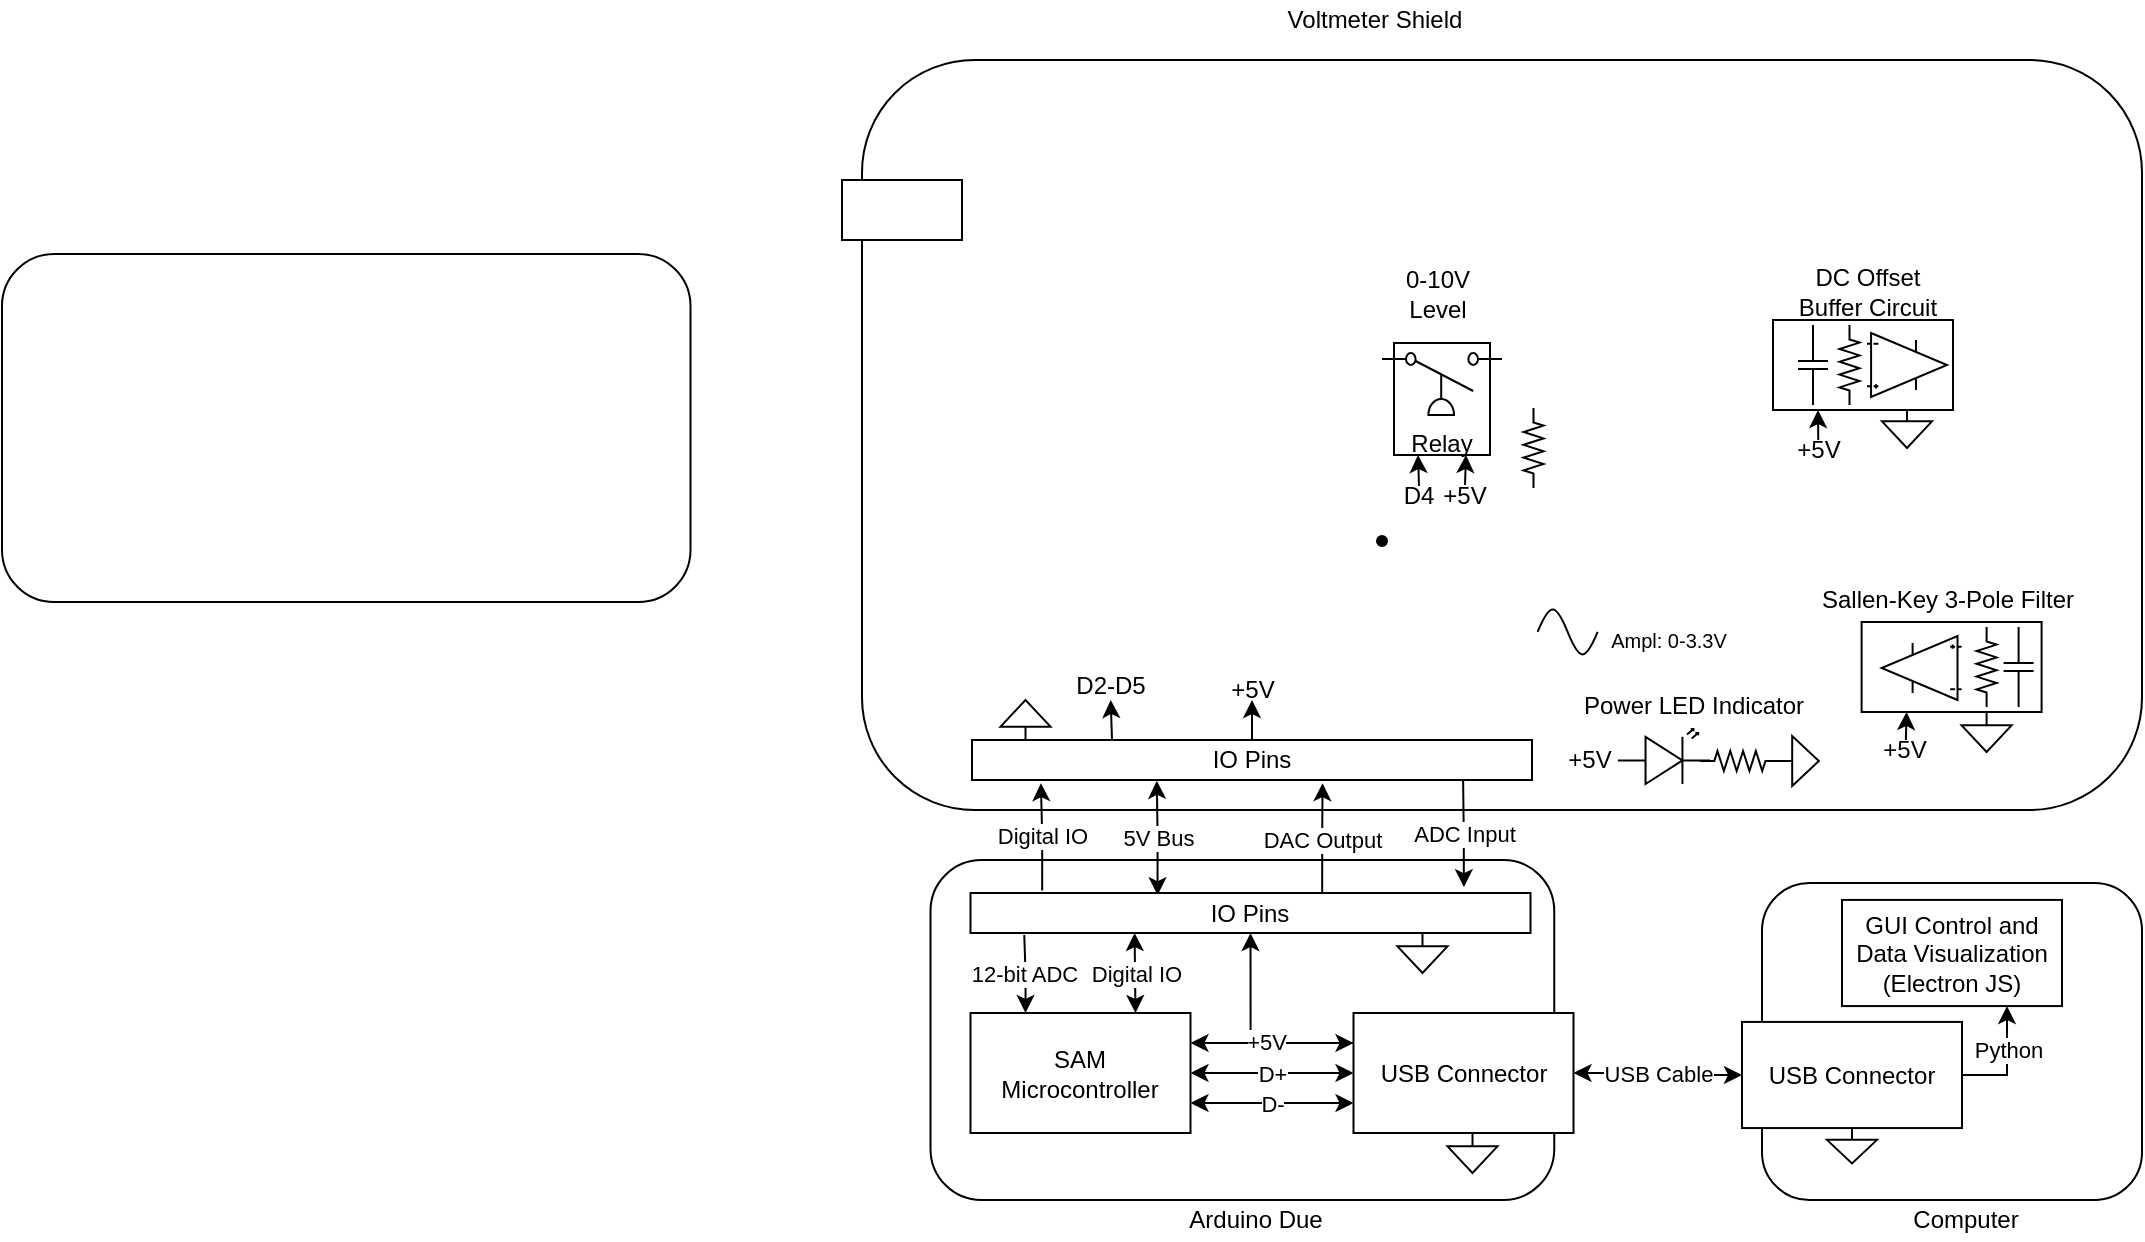 <mxfile version="13.6.2" type="device"><diagram id="-oL0NHtV38mQ9emUjdSc" name="Page-1"><mxGraphModel dx="3122" dy="862" grid="1" gridSize="10" guides="1" tooltips="1" connect="1" arrows="1" fold="1" page="1" pageScale="1" pageWidth="850" pageHeight="1100" math="0" shadow="0"><root><mxCell id="0"/><mxCell id="1" parent="0"/><mxCell id="wLDwbeyGVbWUntYZaLQP-93" value="" style="rounded=1;whiteSpace=wrap;html=1;" parent="1" vertex="1"><mxGeometry x="-600" y="310" width="640" height="375" as="geometry"/></mxCell><mxCell id="EzJl0dSxxbxW8zrCP2cZ-2" value="" style="rounded=1;whiteSpace=wrap;html=1;" parent="1" vertex="1"><mxGeometry x="-565.75" y="710" width="311.88" height="170" as="geometry"/></mxCell><mxCell id="EzJl0dSxxbxW8zrCP2cZ-5" value="USB Cable" style="edgeStyle=orthogonalEdgeStyle;rounded=0;orthogonalLoop=1;jettySize=auto;html=1;exitX=1;exitY=0.5;exitDx=0;exitDy=0;entryX=0;entryY=0.5;entryDx=0;entryDy=0;startArrow=classic;startFill=1;" parent="1" source="wLDwbeyGVbWUntYZaLQP-1" target="wLDwbeyGVbWUntYZaLQP-102" edge="1"><mxGeometry relative="1" as="geometry"/></mxCell><mxCell id="EzJl0dSxxbxW8zrCP2cZ-11" value="D+" style="edgeStyle=orthogonalEdgeStyle;rounded=0;orthogonalLoop=1;jettySize=auto;html=1;exitX=0;exitY=0.5;exitDx=0;exitDy=0;entryX=1;entryY=0.5;entryDx=0;entryDy=0;startArrow=classic;startFill=1;" parent="1" source="wLDwbeyGVbWUntYZaLQP-1" target="EzJl0dSxxbxW8zrCP2cZ-6" edge="1"><mxGeometry relative="1" as="geometry"/></mxCell><mxCell id="EzJl0dSxxbxW8zrCP2cZ-12" value="D-" style="edgeStyle=orthogonalEdgeStyle;rounded=0;orthogonalLoop=1;jettySize=auto;html=1;exitX=0;exitY=0.75;exitDx=0;exitDy=0;entryX=1;entryY=0.75;entryDx=0;entryDy=0;startArrow=classic;startFill=1;" parent="1" source="wLDwbeyGVbWUntYZaLQP-1" target="EzJl0dSxxbxW8zrCP2cZ-6" edge="1"><mxGeometry relative="1" as="geometry"/></mxCell><mxCell id="EzJl0dSxxbxW8zrCP2cZ-13" style="edgeStyle=orthogonalEdgeStyle;rounded=0;orthogonalLoop=1;jettySize=auto;html=1;exitX=0;exitY=0.25;exitDx=0;exitDy=0;entryX=0.5;entryY=1;entryDx=0;entryDy=0;startArrow=classic;startFill=1;" parent="1" source="wLDwbeyGVbWUntYZaLQP-1" target="EzJl0dSxxbxW8zrCP2cZ-7" edge="1"><mxGeometry relative="1" as="geometry"><Array as="points"><mxPoint x="-406" y="802"/></Array></mxGeometry></mxCell><mxCell id="dvAcKzwwteOVy_JP5b5H-95" style="edgeStyle=orthogonalEdgeStyle;rounded=0;orthogonalLoop=1;jettySize=auto;html=1;exitX=0;exitY=0.25;exitDx=0;exitDy=0;entryX=1;entryY=0.25;entryDx=0;entryDy=0;startArrow=none;startFill=0;endArrow=classic;endFill=1;" parent="1" source="wLDwbeyGVbWUntYZaLQP-1" target="EzJl0dSxxbxW8zrCP2cZ-6" edge="1"><mxGeometry relative="1" as="geometry"><Array as="points"><mxPoint x="-390" y="802"/><mxPoint x="-390" y="802"/></Array></mxGeometry></mxCell><mxCell id="dvAcKzwwteOVy_JP5b5H-96" value="+5V" style="edgeLabel;html=1;align=center;verticalAlign=middle;resizable=0;points=[];" parent="dvAcKzwwteOVy_JP5b5H-95" vertex="1" connectable="0"><mxGeometry x="-0.064" relative="1" as="geometry"><mxPoint x="-6.0" y="-0.75" as="offset"/></mxGeometry></mxCell><mxCell id="wLDwbeyGVbWUntYZaLQP-1" value="USB Connector" style="rounded=0;whiteSpace=wrap;html=1;" parent="1" vertex="1"><mxGeometry x="-354.25" y="786.5" width="110" height="60" as="geometry"/></mxCell><mxCell id="wLDwbeyGVbWUntYZaLQP-76" value="" style="pointerEvents=1;verticalLabelPosition=bottom;shadow=0;dashed=0;align=center;html=1;verticalAlign=top;shape=mxgraph.electrical.waveforms.sine_wave;" parent="1" vertex="1"><mxGeometry x="-262.19" y="581" width="30" height="30" as="geometry"/></mxCell><mxCell id="wLDwbeyGVbWUntYZaLQP-77" value="&lt;font style=&quot;font-size: 10px&quot;&gt;Ampl: 0-3.3V&lt;/font&gt;" style="text;html=1;align=center;verticalAlign=middle;resizable=0;points=[];autosize=1;" parent="1" vertex="1"><mxGeometry x="-232.19" y="590" width="70" height="20" as="geometry"/></mxCell><mxCell id="EzJl0dSxxbxW8zrCP2cZ-16" value="Digital IO" style="rounded=0;orthogonalLoop=1;jettySize=auto;html=1;exitX=0.75;exitY=0;exitDx=0;exitDy=0;entryX=0.293;entryY=1;entryDx=0;entryDy=0;entryPerimeter=0;startArrow=classic;startFill=1;" parent="1" source="EzJl0dSxxbxW8zrCP2cZ-6" target="EzJl0dSxxbxW8zrCP2cZ-7" edge="1"><mxGeometry relative="1" as="geometry"/></mxCell><mxCell id="EzJl0dSxxbxW8zrCP2cZ-22" value="12-bit ADC" style="edgeStyle=orthogonalEdgeStyle;rounded=0;orthogonalLoop=1;jettySize=auto;html=1;exitX=0.25;exitY=0;exitDx=0;exitDy=0;entryX=0.096;entryY=1.05;entryDx=0;entryDy=0;entryPerimeter=0;startArrow=classic;startFill=1;endArrow=none;endFill=0;" parent="1" source="EzJl0dSxxbxW8zrCP2cZ-6" target="EzJl0dSxxbxW8zrCP2cZ-7" edge="1"><mxGeometry relative="1" as="geometry"><Array as="points"><mxPoint x="-518" y="767"/><mxPoint x="-519" y="767"/></Array></mxGeometry></mxCell><mxCell id="EzJl0dSxxbxW8zrCP2cZ-6" value="SAM Microcontroller" style="rounded=0;whiteSpace=wrap;html=1;" parent="1" vertex="1"><mxGeometry x="-545.75" y="786.5" width="110" height="60" as="geometry"/></mxCell><mxCell id="EzJl0dSxxbxW8zrCP2cZ-19" value="ADC Input" style="edgeStyle=orthogonalEdgeStyle;rounded=0;orthogonalLoop=1;jettySize=auto;html=1;exitX=0.881;exitY=-0.146;exitDx=0;exitDy=0;entryX=0.877;entryY=1.021;entryDx=0;entryDy=0;startArrow=classic;startFill=1;endArrow=none;endFill=0;entryPerimeter=0;exitPerimeter=0;" parent="1" source="EzJl0dSxxbxW8zrCP2cZ-7" target="EzJl0dSxxbxW8zrCP2cZ-18" edge="1"><mxGeometry relative="1" as="geometry"/></mxCell><mxCell id="EzJl0dSxxbxW8zrCP2cZ-20" value="5V Bus" style="edgeStyle=orthogonalEdgeStyle;rounded=0;orthogonalLoop=1;jettySize=auto;html=1;exitX=0.334;exitY=0.054;exitDx=0;exitDy=0;entryX=0.33;entryY=1.021;entryDx=0;entryDy=0;startArrow=classic;startFill=1;exitPerimeter=0;entryPerimeter=0;" parent="1" source="EzJl0dSxxbxW8zrCP2cZ-7" target="EzJl0dSxxbxW8zrCP2cZ-18" edge="1"><mxGeometry relative="1" as="geometry"/></mxCell><mxCell id="EzJl0dSxxbxW8zrCP2cZ-21" value="Digital IO" style="edgeStyle=orthogonalEdgeStyle;rounded=0;orthogonalLoop=1;jettySize=auto;html=1;exitX=0.128;exitY=-0.061;exitDx=0;exitDy=0;entryX=0.123;entryY=1.079;entryDx=0;entryDy=0;startArrow=none;startFill=0;endArrow=classic;endFill=1;exitPerimeter=0;entryPerimeter=0;" parent="1" source="EzJl0dSxxbxW8zrCP2cZ-7" target="EzJl0dSxxbxW8zrCP2cZ-18" edge="1"><mxGeometry relative="1" as="geometry"/></mxCell><mxCell id="dRPGMr-4wUKybWPEC53m-1" value="DAC Output" style="edgeStyle=orthogonalEdgeStyle;rounded=0;orthogonalLoop=1;jettySize=auto;html=1;exitX=0.628;exitY=0.054;exitDx=0;exitDy=0;entryX=0.626;entryY=1.079;entryDx=0;entryDy=0;exitPerimeter=0;entryPerimeter=0;" edge="1" parent="1" source="EzJl0dSxxbxW8zrCP2cZ-7" target="EzJl0dSxxbxW8zrCP2cZ-18"><mxGeometry relative="1" as="geometry"/></mxCell><mxCell id="EzJl0dSxxbxW8zrCP2cZ-7" value="IO Pins" style="rounded=0;whiteSpace=wrap;html=1;" parent="1" vertex="1"><mxGeometry x="-545.75" y="726.5" width="280" height="20" as="geometry"/></mxCell><mxCell id="EzJl0dSxxbxW8zrCP2cZ-18" value="IO Pins" style="rounded=0;whiteSpace=wrap;html=1;" parent="1" vertex="1"><mxGeometry x="-545" y="650" width="280" height="20" as="geometry"/></mxCell><mxCell id="EzJl0dSxxbxW8zrCP2cZ-129" value="" style="pointerEvents=1;verticalLabelPosition=bottom;shadow=0;dashed=0;align=center;html=1;verticalAlign=top;shape=mxgraph.electrical.signal_sources.signal_ground;" parent="1" vertex="1"><mxGeometry x="-307.25" y="846.5" width="25" height="20" as="geometry"/></mxCell><mxCell id="EzJl0dSxxbxW8zrCP2cZ-176" value="" style="group" parent="1" vertex="1" connectable="0"><mxGeometry x="-340" y="451.5" width="60" height="81" as="geometry"/></mxCell><mxCell id="EzJl0dSxxbxW8zrCP2cZ-177" value="+5V" style="text;html=1;strokeColor=none;fillColor=none;align=center;verticalAlign=middle;whiteSpace=wrap;rounded=0;dashed=1;" parent="EzJl0dSxxbxW8zrCP2cZ-176" vertex="1"><mxGeometry x="34" y="71" width="15" height="10" as="geometry"/></mxCell><mxCell id="EzJl0dSxxbxW8zrCP2cZ-178" value="" style="group" parent="EzJl0dSxxbxW8zrCP2cZ-176" vertex="1" connectable="0"><mxGeometry width="60" height="76" as="geometry"/></mxCell><mxCell id="EzJl0dSxxbxW8zrCP2cZ-179" value="" style="group" parent="EzJl0dSxxbxW8zrCP2cZ-178" vertex="1" connectable="0"><mxGeometry width="60" height="76" as="geometry"/></mxCell><mxCell id="EzJl0dSxxbxW8zrCP2cZ-180" value="&lt;br&gt;&lt;br&gt;&lt;br&gt;Relay" style="rounded=0;whiteSpace=wrap;html=1;" parent="EzJl0dSxxbxW8zrCP2cZ-179" vertex="1"><mxGeometry x="6" width="48" height="56" as="geometry"/></mxCell><mxCell id="EzJl0dSxxbxW8zrCP2cZ-181" value="" style="pointerEvents=1;verticalLabelPosition=bottom;shadow=0;dashed=0;align=center;html=1;verticalAlign=top;shape=mxgraph.electrical.electro-mechanical.pressure_actuated;" parent="EzJl0dSxxbxW8zrCP2cZ-179" vertex="1"><mxGeometry y="5" width="60" height="31" as="geometry"/></mxCell><mxCell id="EzJl0dSxxbxW8zrCP2cZ-182" style="edgeStyle=orthogonalEdgeStyle;rounded=0;orthogonalLoop=1;jettySize=auto;html=1;exitX=0.5;exitY=0;exitDx=0;exitDy=0;entryX=0.75;entryY=1;entryDx=0;entryDy=0;startArrow=none;startFill=0;endArrow=classic;endFill=1;" parent="EzJl0dSxxbxW8zrCP2cZ-176" source="EzJl0dSxxbxW8zrCP2cZ-177" target="EzJl0dSxxbxW8zrCP2cZ-180" edge="1"><mxGeometry relative="1" as="geometry"/></mxCell><mxCell id="EzJl0dSxxbxW8zrCP2cZ-193" value="" style="pointerEvents=1;verticalLabelPosition=bottom;shadow=0;dashed=0;align=center;html=1;verticalAlign=top;shape=mxgraph.electrical.resistors.resistor_2;rotation=90;" parent="1" vertex="1"><mxGeometry x="-284.25" y="499" width="40" height="10" as="geometry"/></mxCell><mxCell id="EzJl0dSxxbxW8zrCP2cZ-248" value="Arduino Due" style="text;html=1;strokeColor=none;fillColor=none;align=center;verticalAlign=middle;whiteSpace=wrap;rounded=0;" parent="1" vertex="1"><mxGeometry x="-438.26" y="880" width="70" height="20" as="geometry"/></mxCell><mxCell id="EzJl0dSxxbxW8zrCP2cZ-249" value="Voltmeter Shield" style="text;html=1;strokeColor=none;fillColor=none;align=center;verticalAlign=middle;whiteSpace=wrap;rounded=0;" parent="1" vertex="1"><mxGeometry x="-397.5" y="280" width="106.5" height="20" as="geometry"/></mxCell><mxCell id="EzJl0dSxxbxW8zrCP2cZ-247" value="Computer" style="text;html=1;strokeColor=none;fillColor=none;align=center;verticalAlign=middle;whiteSpace=wrap;rounded=0;" parent="1" vertex="1"><mxGeometry x="-68" y="880" width="40" height="20" as="geometry"/></mxCell><mxCell id="EzJl0dSxxbxW8zrCP2cZ-331" style="edgeStyle=orthogonalEdgeStyle;rounded=0;orthogonalLoop=1;jettySize=auto;html=1;exitX=0.5;exitY=0;exitDx=0;exitDy=0;entryX=0.25;entryY=1;entryDx=0;entryDy=0;startArrow=none;startFill=0;endArrow=classic;endFill=1;" parent="1" source="EzJl0dSxxbxW8zrCP2cZ-330" target="EzJl0dSxxbxW8zrCP2cZ-180" edge="1"><mxGeometry relative="1" as="geometry"/></mxCell><mxCell id="EzJl0dSxxbxW8zrCP2cZ-330" value="D4" style="text;html=1;strokeColor=none;fillColor=none;align=center;verticalAlign=middle;whiteSpace=wrap;rounded=0;dashed=1;" parent="1" vertex="1"><mxGeometry x="-329" y="523" width="15" height="10" as="geometry"/></mxCell><mxCell id="EzJl0dSxxbxW8zrCP2cZ-370" style="rounded=0;orthogonalLoop=1;jettySize=auto;html=1;exitX=0.5;exitY=1;exitDx=0;exitDy=0;entryX=0.25;entryY=0;entryDx=0;entryDy=0;startArrow=classic;startFill=1;endArrow=none;endFill=0;" parent="1" source="EzJl0dSxxbxW8zrCP2cZ-364" target="EzJl0dSxxbxW8zrCP2cZ-18" edge="1"><mxGeometry relative="1" as="geometry"/></mxCell><mxCell id="EzJl0dSxxbxW8zrCP2cZ-364" value="D2-D5" style="text;html=1;strokeColor=none;fillColor=none;align=center;verticalAlign=middle;whiteSpace=wrap;rounded=0;dashed=1;" parent="1" vertex="1"><mxGeometry x="-500.13" y="615" width="49" height="15" as="geometry"/></mxCell><mxCell id="EzJl0dSxxbxW8zrCP2cZ-368" style="rounded=0;orthogonalLoop=1;jettySize=auto;html=1;exitX=0.5;exitY=1;exitDx=0;exitDy=0;entryX=0.5;entryY=0;entryDx=0;entryDy=0;startArrow=classic;startFill=1;endArrow=none;endFill=0;" parent="1" source="EzJl0dSxxbxW8zrCP2cZ-367" target="EzJl0dSxxbxW8zrCP2cZ-18" edge="1"><mxGeometry relative="1" as="geometry"/></mxCell><mxCell id="EzJl0dSxxbxW8zrCP2cZ-367" value="+5V" style="text;html=1;strokeColor=none;fillColor=none;align=center;verticalAlign=middle;whiteSpace=wrap;rounded=0;dashed=1;" parent="1" vertex="1"><mxGeometry x="-412.5" y="620" width="15" height="10" as="geometry"/></mxCell><mxCell id="EzJl0dSxxbxW8zrCP2cZ-371" value="" style="pointerEvents=1;verticalLabelPosition=bottom;shadow=0;dashed=0;align=center;html=1;verticalAlign=top;shape=mxgraph.electrical.signal_sources.signal_ground;direction=west;" parent="1" vertex="1"><mxGeometry x="-530.75" y="630" width="25" height="20" as="geometry"/></mxCell><mxCell id="EzJl0dSxxbxW8zrCP2cZ-379" value="" style="pointerEvents=1;verticalLabelPosition=bottom;shadow=0;dashed=0;align=center;html=1;verticalAlign=top;shape=mxgraph.electrical.signal_sources.signal_ground;" parent="1" vertex="1"><mxGeometry x="-332.25" y="746.5" width="25" height="20" as="geometry"/></mxCell><mxCell id="dvAcKzwwteOVy_JP5b5H-18" value="" style="ellipse;whiteSpace=wrap;html=1;aspect=fixed;fillColor=#000000;" parent="1" vertex="1"><mxGeometry x="-342.5" y="548" width="5" height="5" as="geometry"/></mxCell><mxCell id="wLDwbeyGVbWUntYZaLQP-101" value="" style="rounded=1;whiteSpace=wrap;html=1;" parent="1" vertex="1"><mxGeometry x="-150" y="721.5" width="190" height="158.5" as="geometry"/></mxCell><mxCell id="dvAcKzwwteOVy_JP5b5H-35" value="Python" style="edgeStyle=orthogonalEdgeStyle;rounded=0;orthogonalLoop=1;jettySize=auto;html=1;exitX=1;exitY=0.5;exitDx=0;exitDy=0;entryX=0.75;entryY=1;entryDx=0;entryDy=0;startArrow=none;startFill=0;endArrow=classic;endFill=1;" parent="1" source="wLDwbeyGVbWUntYZaLQP-102" target="wLDwbeyGVbWUntYZaLQP-103" edge="1"><mxGeometry x="0.229" relative="1" as="geometry"><mxPoint as="offset"/></mxGeometry></mxCell><mxCell id="wLDwbeyGVbWUntYZaLQP-102" value="USB Connector" style="rounded=0;whiteSpace=wrap;html=1;" parent="1" vertex="1"><mxGeometry x="-160" y="790.962" width="110" height="53.077" as="geometry"/></mxCell><mxCell id="wLDwbeyGVbWUntYZaLQP-103" value="GUI Control and Data Visualization&lt;br&gt;(Electron JS)" style="rounded=0;whiteSpace=wrap;html=1;" parent="1" vertex="1"><mxGeometry x="-110" y="729.962" width="110" height="53.077" as="geometry"/></mxCell><mxCell id="L6yJ6HLcH0pnZUztyq2i-5" value="" style="pointerEvents=1;verticalLabelPosition=bottom;shadow=0;dashed=0;align=center;html=1;verticalAlign=top;shape=mxgraph.electrical.signal_sources.signal_ground;" parent="1" vertex="1"><mxGeometry x="-117.5" y="844.038" width="25" height="17.692" as="geometry"/></mxCell><mxCell id="dvAcKzwwteOVy_JP5b5H-99" value="" style="group" parent="1" vertex="1" connectable="0"><mxGeometry x="-250.0" y="623" width="128.43" height="50" as="geometry"/></mxCell><mxCell id="dvAcKzwwteOVy_JP5b5H-98" value="Power LED Indicator" style="text;html=1;strokeColor=none;fillColor=none;align=center;verticalAlign=middle;whiteSpace=wrap;rounded=0;" parent="dvAcKzwwteOVy_JP5b5H-99" vertex="1"><mxGeometry x="4.93" width="122.19" height="20" as="geometry"/></mxCell><mxCell id="wLDwbeyGVbWUntYZaLQP-92" value="" style="pointerEvents=1;verticalLabelPosition=bottom;shadow=0;dashed=0;align=center;html=1;verticalAlign=top;shape=mxgraph.electrical.signal_sources.signal_ground;rotation=-90;" parent="dvAcKzwwteOVy_JP5b5H-99" vertex="1"><mxGeometry x="105.93" y="27.5" width="25" height="20" as="geometry"/></mxCell><mxCell id="dvAcKzwwteOVy_JP5b5H-45" value="" style="verticalLabelPosition=bottom;shadow=0;dashed=0;align=center;html=1;verticalAlign=top;shape=mxgraph.electrical.opto_electronics.led_2;pointerEvents=1;fillColor=#FFFFFF;rotation=0;" parent="dvAcKzwwteOVy_JP5b5H-99" vertex="1"><mxGeometry x="27.93" y="21.5" width="46.13" height="27.5" as="geometry"/></mxCell><mxCell id="dvAcKzwwteOVy_JP5b5H-47" value="" style="pointerEvents=1;verticalLabelPosition=bottom;shadow=0;dashed=0;align=center;html=1;verticalAlign=top;shape=mxgraph.electrical.resistors.resistor_2;rotation=-90;direction=north;" parent="dvAcKzwwteOVy_JP5b5H-99" vertex="1"><mxGeometry x="83.93" y="17.5" width="10" height="40" as="geometry"/></mxCell><mxCell id="dvAcKzwwteOVy_JP5b5H-49" value="+5V" style="text;html=1;strokeColor=none;fillColor=none;align=center;verticalAlign=middle;whiteSpace=wrap;rounded=0;rotation=0;" parent="dvAcKzwwteOVy_JP5b5H-99" vertex="1"><mxGeometry y="27" width="27.93" height="20" as="geometry"/></mxCell><mxCell id="jSE5PXebaVcD20LWmkzH-4" value="" style="group" parent="1" vertex="1" connectable="0"><mxGeometry x="-145" y="419" width="95" height="91" as="geometry"/></mxCell><mxCell id="dvAcKzwwteOVy_JP5b5H-83" value="" style="group" parent="jSE5PXebaVcD20LWmkzH-4" vertex="1" connectable="0"><mxGeometry width="95" height="85" as="geometry"/></mxCell><mxCell id="EzJl0dSxxbxW8zrCP2cZ-373" value="" style="pointerEvents=1;verticalLabelPosition=bottom;shadow=0;dashed=0;align=center;html=1;verticalAlign=top;shape=mxgraph.electrical.signal_sources.signal_ground;" parent="dvAcKzwwteOVy_JP5b5H-83" vertex="1"><mxGeometry x="55.0" y="65" width="25" height="20" as="geometry"/></mxCell><mxCell id="EzJl0dSxxbxW8zrCP2cZ-290" value="DC Offset Buffer Circuit" style="text;html=1;strokeColor=none;fillColor=none;align=center;verticalAlign=middle;whiteSpace=wrap;rounded=0;" parent="dvAcKzwwteOVy_JP5b5H-83" vertex="1"><mxGeometry x="8" y="-3" width="80" height="20" as="geometry"/></mxCell><mxCell id="EzJl0dSxxbxW8zrCP2cZ-285" value="" style="rounded=0;whiteSpace=wrap;html=1;rotation=-360;" parent="dvAcKzwwteOVy_JP5b5H-83" vertex="1"><mxGeometry x="0.5" y="21" width="90" height="45" as="geometry"/></mxCell><mxCell id="EzJl0dSxxbxW8zrCP2cZ-286" value="" style="verticalLabelPosition=bottom;shadow=0;dashed=0;align=center;html=1;verticalAlign=top;shape=mxgraph.electrical.abstract.operational_amp_1;rotation=-360;" parent="dvAcKzwwteOVy_JP5b5H-83" vertex="1"><mxGeometry x="47.5" y="27.5" width="40" height="32" as="geometry"/></mxCell><mxCell id="EzJl0dSxxbxW8zrCP2cZ-287" value="" style="pointerEvents=1;verticalLabelPosition=bottom;shadow=0;dashed=0;align=center;html=1;verticalAlign=top;shape=mxgraph.electrical.resistors.resistor_2;rotation=-90;" parent="dvAcKzwwteOVy_JP5b5H-83" vertex="1"><mxGeometry x="18.75" y="38.5" width="40" height="10" as="geometry"/></mxCell><mxCell id="EzJl0dSxxbxW8zrCP2cZ-288" value="" style="pointerEvents=1;verticalLabelPosition=bottom;shadow=0;dashed=0;align=center;html=1;verticalAlign=top;shape=mxgraph.electrical.capacitors.capacitor_1;fillColor=none;rotation=-90;" parent="dvAcKzwwteOVy_JP5b5H-83" vertex="1"><mxGeometry x="0.5" y="36" width="40" height="15" as="geometry"/></mxCell><mxCell id="NfLXvQbTTf4OFpSt8lfe-17" value="+5V" style="text;html=1;strokeColor=none;fillColor=none;align=center;verticalAlign=middle;whiteSpace=wrap;rounded=0;dashed=1;" parent="jSE5PXebaVcD20LWmkzH-4" vertex="1"><mxGeometry x="15.63" y="81" width="15" height="10" as="geometry"/></mxCell><mxCell id="NfLXvQbTTf4OFpSt8lfe-18" style="edgeStyle=orthogonalEdgeStyle;rounded=0;orthogonalLoop=1;jettySize=auto;html=1;exitX=0.5;exitY=0;exitDx=0;exitDy=0;entryX=0.25;entryY=1;entryDx=0;entryDy=0;" parent="jSE5PXebaVcD20LWmkzH-4" source="NfLXvQbTTf4OFpSt8lfe-17" target="EzJl0dSxxbxW8zrCP2cZ-285" edge="1"><mxGeometry relative="1" as="geometry"/></mxCell><mxCell id="jSE5PXebaVcD20LWmkzH-19" value="" style="group" parent="1" vertex="1" connectable="0"><mxGeometry x="-121.57" y="570" width="130" height="90" as="geometry"/></mxCell><mxCell id="dvAcKzwwteOVy_JP5b5H-84" value="" style="group" parent="jSE5PXebaVcD20LWmkzH-19" vertex="1" connectable="0"><mxGeometry width="130" height="86" as="geometry"/></mxCell><mxCell id="EzJl0dSxxbxW8zrCP2cZ-372" value="" style="pointerEvents=1;verticalLabelPosition=bottom;shadow=0;dashed=0;align=center;html=1;verticalAlign=top;shape=mxgraph.electrical.signal_sources.signal_ground;" parent="dvAcKzwwteOVy_JP5b5H-84" vertex="1"><mxGeometry x="71.37" y="66" width="25" height="20" as="geometry"/></mxCell><mxCell id="EzJl0dSxxbxW8zrCP2cZ-256" value="Sallen-Key 3-Pole Filter" style="text;html=1;strokeColor=none;fillColor=none;align=center;verticalAlign=middle;whiteSpace=wrap;rounded=0;" parent="dvAcKzwwteOVy_JP5b5H-84" vertex="1"><mxGeometry width="130" height="20" as="geometry"/></mxCell><mxCell id="EzJl0dSxxbxW8zrCP2cZ-251" value="" style="rounded=0;whiteSpace=wrap;html=1;rotation=-180;" parent="dvAcKzwwteOVy_JP5b5H-84" vertex="1"><mxGeometry x="21.37" y="21" width="90" height="45" as="geometry"/></mxCell><mxCell id="EzJl0dSxxbxW8zrCP2cZ-245" value="" style="verticalLabelPosition=bottom;shadow=0;dashed=0;align=center;html=1;verticalAlign=top;shape=mxgraph.electrical.abstract.operational_amp_1;rotation=-180;" parent="dvAcKzwwteOVy_JP5b5H-84" vertex="1"><mxGeometry x="31.37" y="28" width="40" height="32" as="geometry"/></mxCell><mxCell id="EzJl0dSxxbxW8zrCP2cZ-254" value="" style="pointerEvents=1;verticalLabelPosition=bottom;shadow=0;dashed=0;align=center;html=1;verticalAlign=top;shape=mxgraph.electrical.resistors.resistor_2;rotation=90;" parent="dvAcKzwwteOVy_JP5b5H-84" vertex="1"><mxGeometry x="63.87" y="38.5" width="40" height="10" as="geometry"/></mxCell><mxCell id="EzJl0dSxxbxW8zrCP2cZ-255" value="" style="pointerEvents=1;verticalLabelPosition=bottom;shadow=0;dashed=0;align=center;html=1;verticalAlign=top;shape=mxgraph.electrical.capacitors.capacitor_1;fillColor=none;rotation=90;" parent="dvAcKzwwteOVy_JP5b5H-84" vertex="1"><mxGeometry x="79.87" y="36" width="40" height="15" as="geometry"/></mxCell><mxCell id="NfLXvQbTTf4OFpSt8lfe-9" style="edgeStyle=orthogonalEdgeStyle;rounded=0;orthogonalLoop=1;jettySize=auto;html=1;exitX=0.5;exitY=0;exitDx=0;exitDy=0;entryX=0.75;entryY=0;entryDx=0;entryDy=0;" parent="jSE5PXebaVcD20LWmkzH-19" source="NfLXvQbTTf4OFpSt8lfe-8" target="EzJl0dSxxbxW8zrCP2cZ-251" edge="1"><mxGeometry relative="1" as="geometry"/></mxCell><mxCell id="NfLXvQbTTf4OFpSt8lfe-8" value="+5V" style="text;html=1;strokeColor=none;fillColor=none;align=center;verticalAlign=middle;whiteSpace=wrap;rounded=0;dashed=1;" parent="jSE5PXebaVcD20LWmkzH-19" vertex="1"><mxGeometry x="36.0" y="80" width="15" height="10" as="geometry"/></mxCell><mxCell id="jSE5PXebaVcD20LWmkzH-44" value="0-10V Level" style="text;html=1;strokeColor=none;fillColor=none;align=center;verticalAlign=middle;whiteSpace=wrap;rounded=0;" parent="1" vertex="1"><mxGeometry x="-332.25" y="417" width="40" height="20" as="geometry"/></mxCell><mxCell id="dRPGMr-4wUKybWPEC53m-2" value="" style="rounded=1;whiteSpace=wrap;html=1;" vertex="1" parent="1"><mxGeometry x="-1030" y="407" width="344.25" height="174" as="geometry"/></mxCell><mxCell id="dRPGMr-4wUKybWPEC53m-3" value="" style="rounded=0;whiteSpace=wrap;html=1;" vertex="1" parent="1"><mxGeometry x="-610" y="370" width="60" height="30" as="geometry"/></mxCell></root></mxGraphModel></diagram></mxfile>